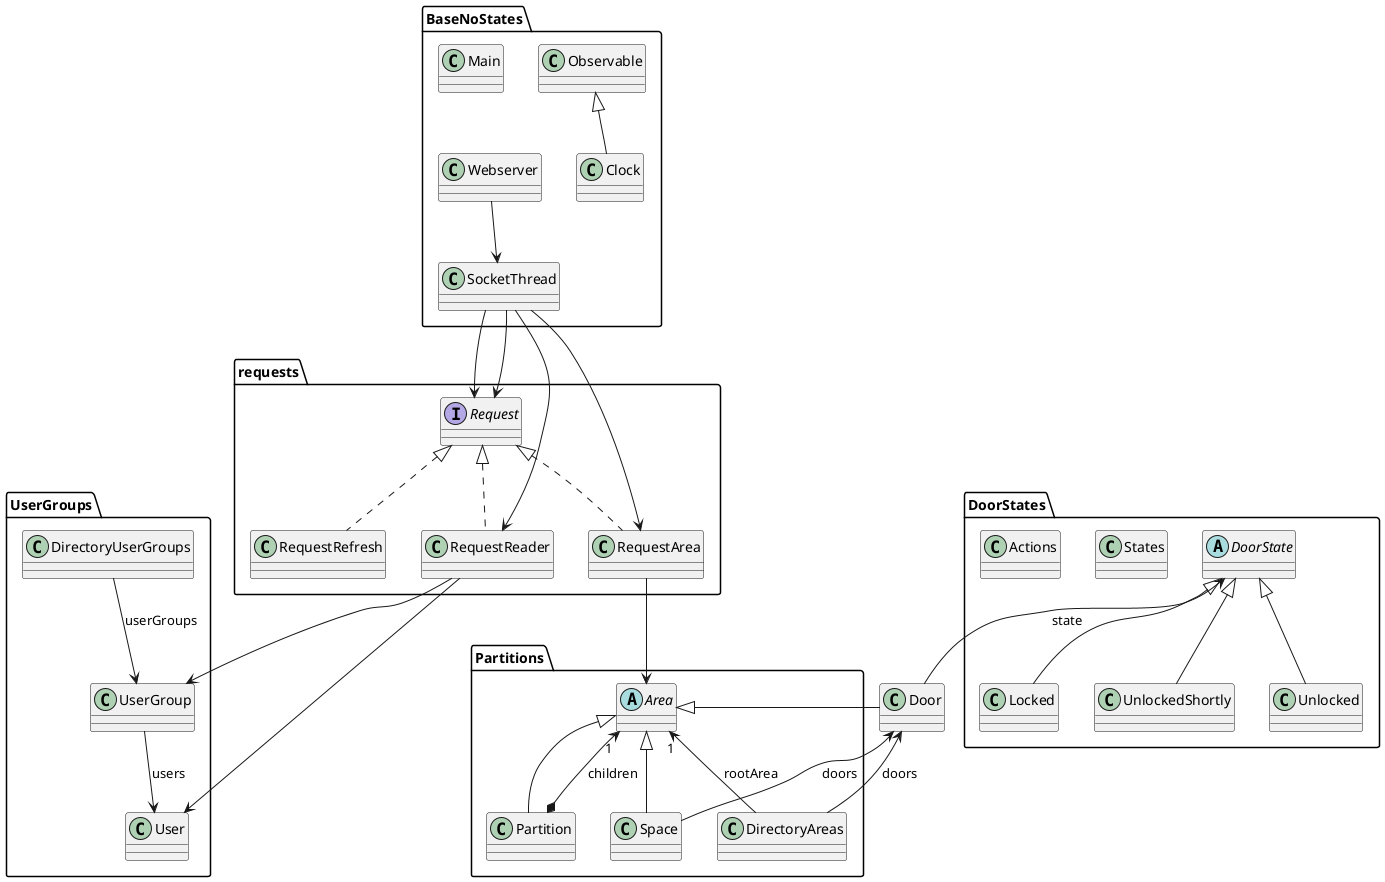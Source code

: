 @startuml
'https://plantuml.com/class-diagram
skinparam classAttributeIconSize 0

package "BaseNoStates" {
    class Webserver {

    }

    class SocketThread {

    }

    class Clock extends Observable {

    }

    class Main {

    }
}


Main -[hidden]down- Webserver

package "UserGroups" {

    class DirectoryUserGroups {

    }

    class UserGroup {
         }

    class User {

    }

}

DirectoryUserGroups  -->  UserGroup : userGroups
UserGroup  -->  User : users

package "Partitions" {

    abstract class Area {
        }

    class Space {

    }

    class Partition {
    }

    class DirectoryAreas {
        }
}

Area "1" <-- DirectoryAreas : "rootArea"
Area <|-- Partition
Area <|-- Space
Area <|-- Door
Partition *--> "1" Area : "children"
Door  <--  Space : doors
Door  <--  DirectoryAreas : doors

package requests {
    interface Request {
    }

    class RequestRefresh implements Request {
    }

    class RequestReader implements Request {
     }

    class RequestArea implements Request {
    }
}

class Door {
}

package "DoorStates" {
    abstract class DoorState {
    }

    class States {

    }

    class Actions {

    }

    class Unlocked {

    }

    class Locked {

    }

    class UnlockedShortly {
    }


}
DoorState <|-- Unlocked
DoorState <|-- UnlockedShortly
DoorState <|-- Locked

DoorState <-- Door : state

SocketThread --> Request
Webserver --> SocketThread
SocketThread --> Request
SocketThread --> RequestReader
SocketThread --> RequestArea
RequestReader --> User
RequestReader --> UserGroup
RequestArea --> Area

@enduml